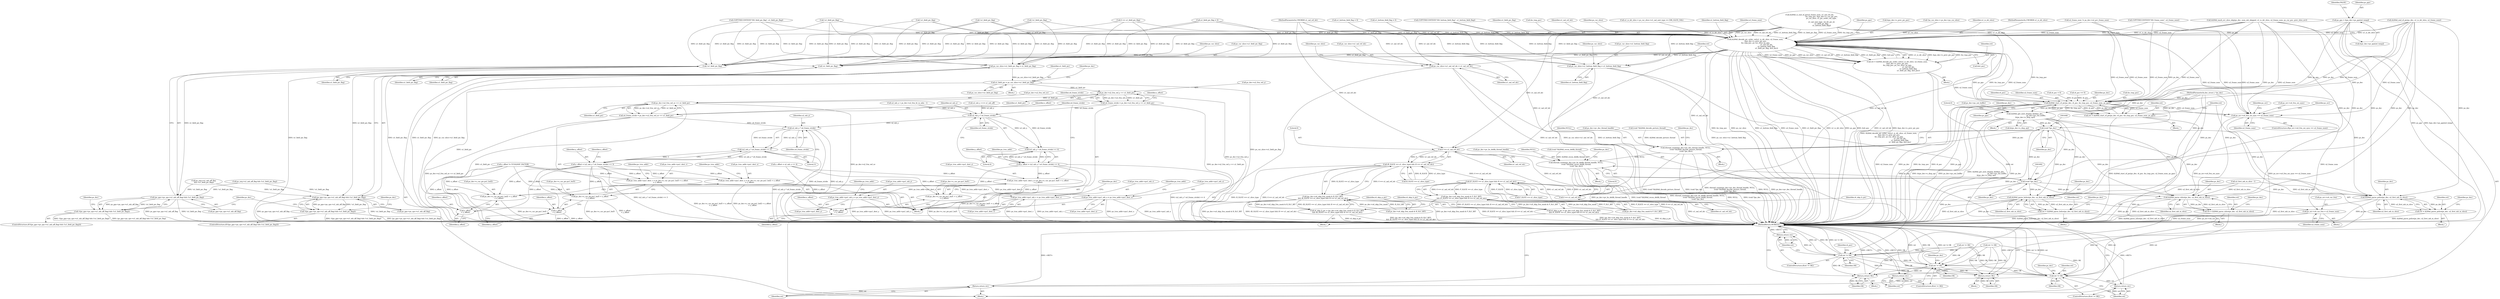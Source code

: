 digraph "0_Android_8b5fd8f24eba5dd19ab2f80ea11a9125aa882ae2@array" {
"1000428" [label="(Call,ps_pps = &ps_dec->ps_pps[u4_temp])"];
"1001349" [label="(Call,ih264d_decode_pic_order_cnt(u1_is_idr_slice, u2_frame_num,\n &ps_dec->s_prev_pic_poc,\n &s_tmp_poc, ps_cur_slice, ps_pps,\n                                          u1_nal_ref_idc,\n                                          u1_bottom_field_flag,\n                                          u1_field_pic_flag, &i4_poc))"];
"1001347" [label="(Call,ret = ih264d_decode_pic_order_cnt(u1_is_idr_slice, u2_frame_num,\n &ps_dec->s_prev_pic_poc,\n &s_tmp_poc, ps_cur_slice, ps_pps,\n                                          u1_nal_ref_idc,\n                                          u1_bottom_field_flag,\n                                          u1_field_pic_flag, &i4_poc))"];
"1001366" [label="(Call,ret != OK)"];
"1001369" [label="(Return,return ret;)"];
"1001581" [label="(Call,ret != OK)"];
"1001584" [label="(Return,return ret;)"];
"1001832" [label="(Return,return OK;)"];
"1001849" [label="(Return,return OK;)"];
"1002482" [label="(Call,ret != OK)"];
"1002485" [label="(Return,return ret;)"];
"1002542" [label="(Return,return ret;)"];
"1001437" [label="(Call,ps_cur_slice->u1_field_pic_flag = u1_field_pic_flag)"];
"1001883" [label="(Call,u1_field_pic = ps_cur_slice->u1_field_pic_flag)"];
"1001944" [label="(Call,ps_dec->u2_frm_wd_y << u1_field_pic)"];
"1001942" [label="(Call,u4_frame_stride = ps_dec->u2_frm_wd_y << u1_field_pic)"];
"1001957" [label="(Call,u2_mb_y * u4_frame_stride)"];
"1001956" [label="(Call,(u2_mb_y * u4_frame_stride) << 4)"];
"1001954" [label="(Call,y_offset = (u2_mb_y * u4_frame_stride) << 4)"];
"1001961" [label="(Call,ps_trns_addr->pu1_dest_y = ps_dec->s_cur_pic.pu1_buf1 + x_offset\n + y_offset)"];
"1002020" [label="(Call,ps_trns_addr->pu1_mb_y = ps_trns_addr->pu1_dest_y)"];
"1001965" [label="(Call,ps_dec->s_cur_pic.pu1_buf1 + x_offset\n + y_offset)"];
"1001971" [label="(Call,x_offset\n + y_offset)"];
"1001987" [label="(Call,u2_mb_y * u4_frame_stride)"];
"1001986" [label="(Call,(u2_mb_y * u4_frame_stride) << 3)"];
"1001984" [label="(Call,y_offset = (u2_mb_y * u4_frame_stride) << 3)"];
"1001994" [label="(Call,ps_trns_addr->pu1_dest_u = ps_dec->s_cur_pic.pu1_buf2 + x_offset\n + y_offset)"];
"1002027" [label="(Call,ps_trns_addr->pu1_mb_u = ps_trns_addr->pu1_dest_u)"];
"1001998" [label="(Call,ps_dec->s_cur_pic.pu1_buf2 + x_offset\n + y_offset)"];
"1002004" [label="(Call,x_offset\n + y_offset)"];
"1002007" [label="(Call,ps_trns_addr->pu1_dest_v = ps_dec->s_cur_pic.pu1_buf3 + x_offset\n + y_offset)"];
"1002034" [label="(Call,ps_trns_addr->pu1_mb_v = ps_trns_addr->pu1_dest_v)"];
"1002011" [label="(Call,ps_dec->s_cur_pic.pu1_buf3 + x_offset\n + y_offset)"];
"1002017" [label="(Call,x_offset\n + y_offset)"];
"1001976" [label="(Call,ps_dec->u2_frm_wd_uv << u1_field_pic)"];
"1001974" [label="(Call,u4_frame_stride = ps_dec->u2_frm_wd_uv << u1_field_pic)"];
"1001442" [label="(Call,ps_cur_slice->u1_bottom_field_flag = u1_bottom_field_flag)"];
"1001469" [label="(Call,ps_cur_slice->u1_nal_ref_idc = u1_nal_ref_idc)"];
"1001535" [label="(Call,!u1_field_pic_flag)"];
"1001529" [label="(Call,(ps_pps->ps_sps->u1_mb_aff_flag) && (!u1_field_pic_flag))"];
"1001528" [label="(Call,!((ps_pps->ps_sps->u1_mb_aff_flag) && (!u1_field_pic_flag)))"];
"1001552" [label="(Call,!u1_field_pic_flag)"];
"1001546" [label="(Call,(ps_pps->ps_sps->u1_mb_aff_flag) && (!u1_field_pic_flag))"];
"1001545" [label="(Call,!((ps_pps->ps_sps->u1_mb_aff_flag) && (!u1_field_pic_flag)))"];
"1001573" [label="(Call,ih264d_start_of_pic(ps_dec, i4_poc, &s_tmp_poc, u2_frame_num, ps_pps))"];
"1001571" [label="(Call,ret = ih264d_start_of_pic(ps_dec, i4_poc, &s_tmp_poc, u2_frame_num, ps_pps))"];
"1001592" [label="(Call,ih264d_get_next_display_field(ps_dec,\n                                          ps_dec->ps_out_buffer,\n &(ps_dec->s_disp_op)))"];
"1001647" [label="(Call,(void *)ps_dec)"];
"1001639" [label="(Call,ithread_create(ps_dec->pv_dec_thread_handle, NULL,\n (void *)ih264d_decode_picture_thread,\n (void *)ps_dec))"];
"1001683" [label="(Call,ithread_create(ps_dec->pv_bs_deblk_thread_handle, NULL,\n (void *)ih264d_recon_deblk_thread,\n (void *)ps_dec))"];
"1001691" [label="(Call,(void *)ps_dec)"];
"1002381" [label="(Call,ih264d_parse_islice(ps_dec, u2_first_mb_in_slice))"];
"1002379" [label="(Call,ret = ih264d_parse_islice(ps_dec, u2_first_mb_in_slice))"];
"1002416" [label="(Call,ih264d_parse_pslice(ps_dec, u2_first_mb_in_slice))"];
"1002414" [label="(Call,ret = ih264d_parse_pslice(ps_dec, u2_first_mb_in_slice))"];
"1002450" [label="(Call,ih264d_parse_bslice(ps_dec, u2_first_mb_in_slice))"];
"1002448" [label="(Call,ret = ih264d_parse_bslice(ps_dec, u2_first_mb_in_slice))"];
"1001763" [label="(Call,ps_err->u4_frm_sei_sync == u2_frame_num)"];
"1001779" [label="(Call,ps_err->u4_cur_frm = u2_frame_num)"];
"1001799" [label="(Call,0 == u1_nal_ref_idc)"];
"1001795" [label="(Call,(B_SLICE == u1_slice_type) && (0 == u1_nal_ref_idc))"];
"1001789" [label="(Call,(ps_dec->u4_skip_frm_mask & B_SLC_BIT)\n && (B_SLICE == u1_slice_type) && (0 == u1_nal_ref_idc))"];
"1001787" [label="(Call,i4_skip_b_pic = (ps_dec->u4_skip_frm_mask & B_SLC_BIT)\n && (B_SLICE == u1_slice_type) && (0 == u1_nal_ref_idc))"];
"1001810" [label="(Call,(P_SLICE == u1_slice_type) && (0 == u1_nal_ref_idc))"];
"1001804" [label="(Call,(ps_dec->u4_skip_frm_mask & P_SLC_BIT)\n && (P_SLICE == u1_slice_type) && (0 == u1_nal_ref_idc))"];
"1001802" [label="(Call,i4_skip_p_pic = (ps_dec->u4_skip_frm_mask & P_SLC_BIT)\n && (P_SLICE == u1_slice_type) && (0 == u1_nal_ref_idc))"];
"1001814" [label="(Call,0 == u1_nal_ref_idc)"];
"1002018" [label="(Identifier,x_offset)"];
"1002038" [label="(Call,ps_trns_addr->pu1_dest_v)"];
"1002482" [label="(Call,ret != OK)"];
"1001944" [label="(Call,ps_dec->u2_frm_wd_y << u1_field_pic)"];
"1001885" [label="(Call,ps_cur_slice->u1_field_pic_flag)"];
"1001959" [label="(Identifier,u4_frame_stride)"];
"1000162" [label="(MethodParameterIn,UWORD8 u1_nal_ref_idc)"];
"1001347" [label="(Call,ret = ih264d_decode_pic_order_cnt(u1_is_idr_slice, u2_frame_num,\n &ps_dec->s_prev_pic_poc,\n &s_tmp_poc, ps_cur_slice, ps_pps,\n                                          u1_nal_ref_idc,\n                                          u1_bottom_field_flag,\n                                          u1_field_pic_flag, &i4_poc))"];
"1001348" [label="(Identifier,ret)"];
"1001958" [label="(Identifier,u2_mb_y)"];
"1002036" [label="(Identifier,ps_trns_addr)"];
"1001999" [label="(Call,ps_dec->s_cur_pic.pu1_buf2)"];
"1001975" [label="(Identifier,u4_frame_stride)"];
"1002380" [label="(Identifier,ret)"];
"1001580" [label="(ControlStructure,if(ret != OK))"];
"1001998" [label="(Call,ps_dec->s_cur_pic.pu1_buf2 + x_offset\n + y_offset)"];
"1002451" [label="(Identifier,ps_dec)"];
"1001814" [label="(Call,0 == u1_nal_ref_idc)"];
"1002388" [label="(Identifier,ps_dec)"];
"1001683" [label="(Call,ithread_create(ps_dec->pv_bs_deblk_thread_handle, NULL,\n (void *)ih264d_recon_deblk_thread,\n (void *)ps_dec))"];
"1002543" [label="(Identifier,ret)"];
"1000537" [label="(Call,0 == u1_field_pic_flag)"];
"1001960" [label="(Literal,4)"];
"1001591" [label="(Block,)"];
"1001677" [label="(Block,)"];
"1001581" [label="(Call,ret != OK)"];
"1001950" [label="(Identifier,x_offset)"];
"1001815" [label="(Literal,0)"];
"1001994" [label="(Call,ps_trns_addr->pu1_dest_u = ps_dec->s_cur_pic.pu1_buf2 + x_offset\n + y_offset)"];
"1000785" [label="(Call,u2_frame_num != ps_dec->u2_prv_frame_num)"];
"1001570" [label="(Block,)"];
"1001780" [label="(Call,ps_err->u4_cur_frm)"];
"1001582" [label="(Identifier,ret)"];
"1002489" [label="(Identifier,ps_dec)"];
"1001346" [label="(Block,)"];
"1001987" [label="(Call,u2_mb_y * u4_frame_stride)"];
"1002382" [label="(Identifier,ps_dec)"];
"1001696" [label="(Identifier,ps_dec)"];
"1000486" [label="(Call,u1_bottom_field_flag = 0)"];
"1001957" [label="(Call,u2_mb_y * u4_frame_stride)"];
"1000517" [label="(Call,u1_field_pic_flag = 0)"];
"1001965" [label="(Call,ps_dec->s_cur_pic.pu1_buf1 + x_offset\n + y_offset)"];
"1001962" [label="(Call,ps_trns_addr->pu1_dest_y)"];
"1001984" [label="(Call,y_offset = (u2_mb_y * u4_frame_stride) << 3)"];
"1001811" [label="(Call,P_SLICE == u1_slice_type)"];
"1001552" [label="(Call,!u1_field_pic_flag)"];
"1001583" [label="(Identifier,OK)"];
"1001647" [label="(Call,(void *)ps_dec)"];
"1002371" [label="(Block,)"];
"1001819" [label="(Block,)"];
"1001359" [label="(Identifier,ps_pps)"];
"1001023" [label="(Call,ih264d_mark_err_slice_skip(ps_dec, num_mb_skipped, u1_is_idr_slice, u2_frame_num, ps_cur_poc, prev_slice_err))"];
"1001109" [label="(Call,ret != OK)"];
"1002017" [label="(Call,x_offset\n + y_offset)"];
"1002418" [label="(Identifier,u2_first_mb_in_slice)"];
"1002448" [label="(Call,ret = ih264d_parse_bslice(ps_dec, u2_first_mb_in_slice))"];
"1001584" [label="(Return,return ret;)"];
"1001352" [label="(Call,&ps_dec->s_prev_pic_poc)"];
"1000174" [label="(Call,*ps_cur_slice = ps_dec->ps_cur_slice)"];
"1001985" [label="(Identifier,y_offset)"];
"1001895" [label="(Identifier,ps_dec)"];
"1001578" [label="(Identifier,u2_frame_num)"];
"1002214" [label="(Call,u2_first_mb_in_slice - 1)"];
"1001529" [label="(Call,(ps_pps->ps_sps->u1_mb_aff_flag) && (!u1_field_pic_flag))"];
"1001955" [label="(Identifier,y_offset)"];
"1002007" [label="(Call,ps_trns_addr->pu1_dest_v = ps_dec->s_cur_pic.pu1_buf3 + x_offset\n + y_offset)"];
"1001849" [label="(Return,return OK;)"];
"1001976" [label="(Call,ps_dec->u2_frm_wd_uv << u1_field_pic)"];
"1001986" [label="(Call,(u2_mb_y * u4_frame_stride) << 3)"];
"1001446" [label="(Identifier,u1_bottom_field_flag)"];
"1001644" [label="(Call,(void *)ih264d_decode_picture_thread)"];
"1001363" [label="(Call,&i4_poc)"];
"1001956" [label="(Call,(u2_mb_y * u4_frame_stride) << 4)"];
"1001961" [label="(Call,ps_trns_addr->pu1_dest_y = ps_dec->s_cur_pic.pu1_buf1 + x_offset\n + y_offset)"];
"1001571" [label="(Call,ret = ih264d_start_of_pic(ps_dec, i4_poc, &s_tmp_poc, u2_frame_num, ps_pps))"];
"1001553" [label="(Identifier,u1_field_pic_flag)"];
"1001369" [label="(Return,return ret;)"];
"1001530" [label="(Call,ps_pps->ps_sps->u1_mb_aff_flag)"];
"1001350" [label="(Identifier,u1_is_idr_slice)"];
"1001973" [label="(Identifier,y_offset)"];
"1001573" [label="(Call,ih264d_start_of_pic(ps_dec, i4_poc, &s_tmp_poc, u2_frame_num, ps_pps))"];
"1001783" [label="(Identifier,u2_frame_num)"];
"1002381" [label="(Call,ih264d_parse_islice(ps_dec, u2_first_mb_in_slice))"];
"1002021" [label="(Call,ps_trns_addr->pu1_mb_y)"];
"1000161" [label="(MethodParameterIn,UWORD8 u1_is_idr_slice)"];
"1001473" [label="(Identifier,u1_nal_ref_idc)"];
"1001362" [label="(Identifier,u1_field_pic_flag)"];
"1001833" [label="(Identifier,OK)"];
"1001884" [label="(Identifier,u1_field_pic)"];
"1001972" [label="(Identifier,x_offset)"];
"1002383" [label="(Identifier,u2_first_mb_in_slice)"];
"1001562" [label="(Identifier,ps_dec)"];
"1002006" [label="(Identifier,y_offset)"];
"1001442" [label="(Call,ps_cur_slice->u1_bottom_field_flag = u1_bottom_field_flag)"];
"1000520" [label="(Call,u1_bottom_field_flag = 0)"];
"1001945" [label="(Call,ps_dec->u2_frm_wd_y)"];
"1001966" [label="(Call,ps_dec->s_cur_pic.pu1_buf1)"];
"1002027" [label="(Call,ps_trns_addr->pu1_mb_u = ps_trns_addr->pu1_dest_u)"];
"1001971" [label="(Call,x_offset\n + y_offset)"];
"1001469" [label="(Call,ps_cur_slice->u1_nal_ref_idc = u1_nal_ref_idc)"];
"1001992" [label="(Identifier,x_offset)"];
"1001593" [label="(Identifier,ps_dec)"];
"1001767" [label="(Identifier,u2_frame_num)"];
"1001963" [label="(Identifier,ps_trns_addr)"];
"1001781" [label="(Identifier,ps_err)"];
"1001832" [label="(Return,return OK;)"];
"1000470" [label="(Call,COPYTHECONTEXT(\"SH: frame_num\", u2_frame_num))"];
"1001536" [label="(Identifier,u1_field_pic_flag)"];
"1000428" [label="(Call,ps_pps = &ps_dec->ps_pps[u4_temp])"];
"1001922" [label="(Call,u2_mb_y <<= u1_mb_aff)"];
"1001980" [label="(Identifier,u1_field_pic)"];
"1001588" [label="(Identifier,ps_dec)"];
"1001539" [label="(Identifier,ps_dec)"];
"1001949" [label="(Call,x_offset = u2_mb_x << 4)"];
"1002044" [label="(Identifier,ps_dec)"];
"1001643" [label="(Identifier,NULL)"];
"1001784" [label="(Block,)"];
"1001932" [label="(Call,u2_mb_y > ps_dec->u2_frm_ht_in_mbs - 1)"];
"1002020" [label="(Call,ps_trns_addr->pu1_mb_y = ps_trns_addr->pu1_dest_y)"];
"1001603" [label="(Literal,0)"];
"1001788" [label="(Identifier,i4_skip_b_pic)"];
"1002485" [label="(Return,return ret;)"];
"1001373" [label="(Identifier,i4_poc)"];
"1001368" [label="(Identifier,OK)"];
"1001640" [label="(Call,ps_dec->pv_dec_thread_handle)"];
"1000940" [label="(Call,!u1_field_pic_flag)"];
"1001356" [label="(Call,&s_tmp_poc)"];
"1002011" [label="(Call,ps_dec->s_cur_pic.pu1_buf3 + x_offset\n + y_offset)"];
"1002035" [label="(Call,ps_trns_addr->pu1_mb_v)"];
"1001764" [label="(Call,ps_err->u4_frm_sei_sync)"];
"1001476" [label="(Identifier,ps_cur_slice)"];
"1000430" [label="(Call,&ps_dec->ps_pps[u4_temp])"];
"1000690" [label="(Call,!u1_field_pic_flag)"];
"1001366" [label="(Call,ret != OK)"];
"1001802" [label="(Call,i4_skip_p_pic = (ps_dec->u4_skip_frm_mask & P_SLC_BIT)\n && (P_SLICE == u1_slice_type) && (0 == u1_nal_ref_idc))"];
"1002022" [label="(Identifier,ps_trns_addr)"];
"1000164" [label="(Block,)"];
"1000750" [label="(Call,ih264d_is_end_of_pic(u2_frame_num, u1_nal_ref_idc,\n                                             &s_tmp_poc, &ps_dec->s_cur_pic_poc,\n                                            ps_cur_slice, u1_pic_order_cnt_type,\n\n                                             u1_nal_unit_type, u4_idr_pic_id,\n                                             u1_field_pic_flag,\n                                             u1_bottom_field_flag))"];
"1001444" [label="(Identifier,ps_cur_slice)"];
"1001755" [label="(Block,)"];
"1002455" [label="(Identifier,ps_dec)"];
"1002406" [label="(Block,)"];
"1000438" [label="(Identifier,FALSE)"];
"1002484" [label="(Identifier,OK)"];
"1001360" [label="(Identifier,u1_nal_ref_idc)"];
"1002009" [label="(Identifier,ps_trns_addr)"];
"1001850" [label="(Identifier,OK)"];
"1000182" [label="(Call,i4_poc = 0)"];
"1001803" [label="(Identifier,i4_skip_p_pic)"];
"1001888" [label="(Block,)"];
"1002452" [label="(Identifier,u2_first_mb_in_slice)"];
"1002024" [label="(Call,ps_trns_addr->pu1_dest_y)"];
"1001370" [label="(Identifier,ret)"];
"1001544" [label="(ControlStructure,if(!((ps_pps->ps_sps->u1_mb_aff_flag) && (!u1_field_pic_flag))))"];
"1001816" [label="(Identifier,u1_nal_ref_idc)"];
"1001358" [label="(Identifier,ps_cur_slice)"];
"1001974" [label="(Call,u4_frame_stride = ps_dec->u2_frm_wd_uv << u1_field_pic)"];
"1002031" [label="(Call,ps_trns_addr->pu1_dest_u)"];
"1002542" [label="(Return,return ret;)"];
"1002004" [label="(Call,x_offset\n + y_offset)"];
"1001779" [label="(Call,ps_err->u4_cur_frm = u2_frame_num)"];
"1001805" [label="(Call,ps_dec->u4_skip_frm_mask & P_SLC_BIT)"];
"1000429" [label="(Identifier,ps_pps)"];
"1002481" [label="(ControlStructure,if(ret != OK))"];
"1001990" [label="(Literal,3)"];
"1001449" [label="(Identifier,ps_cur_slice)"];
"1002005" [label="(Identifier,x_offset)"];
"1001995" [label="(Call,ps_trns_addr->pu1_dest_u)"];
"1001795" [label="(Call,(B_SLICE == u1_slice_type) && (0 == u1_nal_ref_idc))"];
"1002028" [label="(Call,ps_trns_addr->pu1_mb_u)"];
"1001799" [label="(Call,0 == u1_nal_ref_idc)"];
"1001943" [label="(Identifier,u4_frame_stride)"];
"1002008" [label="(Call,ps_trns_addr->pu1_dest_v)"];
"1001535" [label="(Call,!u1_field_pic_flag)"];
"1001771" [label="(Identifier,ps_err)"];
"1001954" [label="(Call,y_offset = (u2_mb_y * u4_frame_stride) << 4)"];
"1001948" [label="(Identifier,u1_field_pic)"];
"1001883" [label="(Call,u1_field_pic = ps_cur_slice->u1_field_pic_flag)"];
"1001800" [label="(Literal,0)"];
"1001836" [label="(Block,)"];
"1001383" [label="(Call,i4_poc == 0)"];
"1001441" [label="(Identifier,u1_field_pic_flag)"];
"1001365" [label="(ControlStructure,if(ret != OK))"];
"1002417" [label="(Identifier,ps_dec)"];
"1000858" [label="(Call,u1_is_idr_slice = ps_cur_slice->u1_nal_unit_type == IDR_SLICE_NAL)"];
"1001991" [label="(Call,x_offset *= YUV420SP_FACTOR)"];
"1001574" [label="(Identifier,ps_dec)"];
"1001576" [label="(Call,&s_tmp_poc)"];
"1001652" [label="(Identifier,ps_dec)"];
"1001790" [label="(Call,ps_dec->u4_skip_frm_mask & B_SLC_BIT)"];
"1001470" [label="(Call,ps_cur_slice->u1_nal_ref_idc)"];
"1001594" [label="(Call,ps_dec->ps_out_buffer)"];
"1001684" [label="(Call,ps_dec->pv_bs_deblk_thread_handle)"];
"1001585" [label="(Identifier,ret)"];
"1001762" [label="(ControlStructure,if(ps_err->u4_frm_sei_sync == u2_frame_num))"];
"1002449" [label="(Identifier,ret)"];
"1000483" [label="(Call,COPYTHECONTEXT(\"SH: field_pic_flag\", u1_field_pic_flag))"];
"1001528" [label="(Call,!((ps_pps->ps_sps->u1_mb_aff_flag) && (!u1_field_pic_flag)))"];
"1001437" [label="(Call,ps_cur_slice->u1_field_pic_flag = u1_field_pic_flag)"];
"1002486" [label="(Identifier,ret)"];
"1001942" [label="(Call,u4_frame_stride = ps_dec->u2_frm_wd_y << u1_field_pic)"];
"1001988" [label="(Identifier,u2_mb_y)"];
"1001818" [label="(Identifier,i4_skip_b_pic)"];
"1001810" [label="(Call,(P_SLICE == u1_slice_type) && (0 == u1_nal_ref_idc))"];
"1001639" [label="(Call,ithread_create(ps_dec->pv_dec_thread_handle, NULL,\n (void *)ih264d_decode_picture_thread,\n (void *)ps_dec))"];
"1002416" [label="(Call,ih264d_parse_pslice(ps_dec, u2_first_mb_in_slice))"];
"1001687" [label="(Identifier,NULL)"];
"1002483" [label="(Identifier,ret)"];
"1001796" [label="(Call,B_SLICE == u1_slice_type)"];
"1001763" [label="(Call,ps_err->u4_frm_sei_sync == u2_frame_num)"];
"1002421" [label="(Identifier,ps_dec)"];
"1002034" [label="(Call,ps_trns_addr->pu1_mb_v = ps_trns_addr->pu1_dest_v)"];
"1002012" [label="(Call,ps_dec->s_cur_pic.pu1_buf3)"];
"1001977" [label="(Call,ps_dec->u2_frm_wd_uv)"];
"1000936" [label="(Call,ps_seq->u1_mb_aff_flag\n && (!u1_field_pic_flag))"];
"1001361" [label="(Identifier,u1_bottom_field_flag)"];
"1002440" [label="(Block,)"];
"1001233" [label="(Call,ret != OK)"];
"1001546" [label="(Call,(ps_pps->ps_sps->u1_mb_aff_flag) && (!u1_field_pic_flag))"];
"1001438" [label="(Call,ps_cur_slice->u1_field_pic_flag)"];
"1002544" [label="(MethodReturn,WORD32)"];
"1001575" [label="(Identifier,i4_poc)"];
"1001349" [label="(Call,ih264d_decode_pic_order_cnt(u1_is_idr_slice, u2_frame_num,\n &ps_dec->s_prev_pic_poc,\n &s_tmp_poc, ps_cur_slice, ps_pps,\n                                          u1_nal_ref_idc,\n                                          u1_bottom_field_flag,\n                                          u1_field_pic_flag, &i4_poc))"];
"1000163" [label="(MethodParameterIn,dec_struct_t *ps_dec)"];
"1000767" [label="(Call,ps_seq->u1_mb_aff_flag && (!u1_field_pic_flag))"];
"1001545" [label="(Call,!((ps_pps->ps_sps->u1_mb_aff_flag) && (!u1_field_pic_flag)))"];
"1001572" [label="(Identifier,ret)"];
"1002029" [label="(Identifier,ps_trns_addr)"];
"1001638" [label="(Block,)"];
"1000771" [label="(Call,!u1_field_pic_flag)"];
"1000503" [label="(Call,COPYTHECONTEXT(\"SH: bottom_field_flag\", u1_bottom_field_flag))"];
"1002019" [label="(Identifier,y_offset)"];
"1001228" [label="(Call,ih264d_end_of_pic(ps_dec, u1_is_idr_slice, u2_frame_num))"];
"1001527" [label="(ControlStructure,if(!((ps_pps->ps_sps->u1_mb_aff_flag) && (!u1_field_pic_flag))))"];
"1001592" [label="(Call,ih264d_get_next_display_field(ps_dec,\n                                          ps_dec->ps_out_buffer,\n &(ps_dec->s_disp_op)))"];
"1001579" [label="(Identifier,ps_pps)"];
"1001801" [label="(Identifier,u1_nal_ref_idc)"];
"1001649" [label="(Identifier,ps_dec)"];
"1001789" [label="(Call,(ps_dec->u4_skip_frm_mask & B_SLC_BIT)\n && (B_SLICE == u1_slice_type) && (0 == u1_nal_ref_idc))"];
"1000630" [label="(Call,!u1_field_pic_flag)"];
"1002450" [label="(Call,ih264d_parse_bslice(ps_dec, u2_first_mb_in_slice))"];
"1001688" [label="(Call,(void *)ih264d_recon_deblk_thread)"];
"1001597" [label="(Call,&(ps_dec->s_disp_op))"];
"1002379" [label="(Call,ret = ih264d_parse_islice(ps_dec, u2_first_mb_in_slice))"];
"1001989" [label="(Identifier,u4_frame_stride)"];
"1001556" [label="(Identifier,ps_dec)"];
"1001691" [label="(Call,(void *)ps_dec)"];
"1001787" [label="(Call,i4_skip_b_pic = (ps_dec->u4_skip_frm_mask & B_SLC_BIT)\n && (B_SLICE == u1_slice_type) && (0 == u1_nal_ref_idc))"];
"1001351" [label="(Identifier,u2_frame_num)"];
"1001443" [label="(Call,ps_cur_slice->u1_bottom_field_flag)"];
"1001804" [label="(Call,(ps_dec->u4_skip_frm_mask & P_SLC_BIT)\n && (P_SLICE == u1_slice_type) && (0 == u1_nal_ref_idc))"];
"1001367" [label="(Identifier,ret)"];
"1002414" [label="(Call,ret = ih264d_parse_pslice(ps_dec, u2_first_mb_in_slice))"];
"1001869" [label="(Block,)"];
"1001547" [label="(Call,ps_pps->ps_sps->u1_mb_aff_flag)"];
"1001693" [label="(Identifier,ps_dec)"];
"1002415" [label="(Identifier,ret)"];
"1001982" [label="(Identifier,x_offset)"];
"1000428" -> "1000164"  [label="AST: "];
"1000428" -> "1000430"  [label="CFG: "];
"1000429" -> "1000428"  [label="AST: "];
"1000430" -> "1000428"  [label="AST: "];
"1000438" -> "1000428"  [label="CFG: "];
"1000428" -> "1002544"  [label="DDG: &ps_dec->ps_pps[u4_temp]"];
"1000428" -> "1002544"  [label="DDG: ps_pps"];
"1000428" -> "1001349"  [label="DDG: ps_pps"];
"1000428" -> "1001573"  [label="DDG: ps_pps"];
"1001349" -> "1001347"  [label="AST: "];
"1001349" -> "1001363"  [label="CFG: "];
"1001350" -> "1001349"  [label="AST: "];
"1001351" -> "1001349"  [label="AST: "];
"1001352" -> "1001349"  [label="AST: "];
"1001356" -> "1001349"  [label="AST: "];
"1001358" -> "1001349"  [label="AST: "];
"1001359" -> "1001349"  [label="AST: "];
"1001360" -> "1001349"  [label="AST: "];
"1001361" -> "1001349"  [label="AST: "];
"1001362" -> "1001349"  [label="AST: "];
"1001363" -> "1001349"  [label="AST: "];
"1001347" -> "1001349"  [label="CFG: "];
"1001349" -> "1002544"  [label="DDG: u1_is_idr_slice"];
"1001349" -> "1002544"  [label="DDG: ps_pps"];
"1001349" -> "1002544"  [label="DDG: &i4_poc"];
"1001349" -> "1002544"  [label="DDG: u1_nal_ref_idc"];
"1001349" -> "1002544"  [label="DDG: &ps_dec->s_prev_pic_poc"];
"1001349" -> "1002544"  [label="DDG: &s_tmp_poc"];
"1001349" -> "1002544"  [label="DDG: ps_cur_slice"];
"1001349" -> "1002544"  [label="DDG: u1_bottom_field_flag"];
"1001349" -> "1002544"  [label="DDG: u2_frame_num"];
"1001349" -> "1002544"  [label="DDG: u1_field_pic_flag"];
"1001349" -> "1001347"  [label="DDG: u1_is_idr_slice"];
"1001349" -> "1001347"  [label="DDG: &ps_dec->s_prev_pic_poc"];
"1001349" -> "1001347"  [label="DDG: &s_tmp_poc"];
"1001349" -> "1001347"  [label="DDG: u2_frame_num"];
"1001349" -> "1001347"  [label="DDG: ps_pps"];
"1001349" -> "1001347"  [label="DDG: ps_cur_slice"];
"1001349" -> "1001347"  [label="DDG: u1_nal_ref_idc"];
"1001349" -> "1001347"  [label="DDG: u1_bottom_field_flag"];
"1001349" -> "1001347"  [label="DDG: u1_field_pic_flag"];
"1001349" -> "1001347"  [label="DDG: &i4_poc"];
"1001023" -> "1001349"  [label="DDG: u1_is_idr_slice"];
"1001023" -> "1001349"  [label="DDG: u2_frame_num"];
"1001228" -> "1001349"  [label="DDG: u1_is_idr_slice"];
"1001228" -> "1001349"  [label="DDG: u2_frame_num"];
"1000858" -> "1001349"  [label="DDG: u1_is_idr_slice"];
"1000161" -> "1001349"  [label="DDG: u1_is_idr_slice"];
"1000750" -> "1001349"  [label="DDG: u2_frame_num"];
"1000750" -> "1001349"  [label="DDG: &s_tmp_poc"];
"1000750" -> "1001349"  [label="DDG: ps_cur_slice"];
"1000750" -> "1001349"  [label="DDG: u1_nal_ref_idc"];
"1000750" -> "1001349"  [label="DDG: u1_bottom_field_flag"];
"1000750" -> "1001349"  [label="DDG: u1_field_pic_flag"];
"1000470" -> "1001349"  [label="DDG: u2_frame_num"];
"1000785" -> "1001349"  [label="DDG: u2_frame_num"];
"1000174" -> "1001349"  [label="DDG: ps_cur_slice"];
"1000162" -> "1001349"  [label="DDG: u1_nal_ref_idc"];
"1000520" -> "1001349"  [label="DDG: u1_bottom_field_flag"];
"1000503" -> "1001349"  [label="DDG: u1_bottom_field_flag"];
"1000486" -> "1001349"  [label="DDG: u1_bottom_field_flag"];
"1000630" -> "1001349"  [label="DDG: u1_field_pic_flag"];
"1000940" -> "1001349"  [label="DDG: u1_field_pic_flag"];
"1000517" -> "1001349"  [label="DDG: u1_field_pic_flag"];
"1000537" -> "1001349"  [label="DDG: u1_field_pic_flag"];
"1000771" -> "1001349"  [label="DDG: u1_field_pic_flag"];
"1000483" -> "1001349"  [label="DDG: u1_field_pic_flag"];
"1000690" -> "1001349"  [label="DDG: u1_field_pic_flag"];
"1001349" -> "1001437"  [label="DDG: u1_field_pic_flag"];
"1001349" -> "1001442"  [label="DDG: u1_bottom_field_flag"];
"1001349" -> "1001469"  [label="DDG: u1_nal_ref_idc"];
"1001349" -> "1001535"  [label="DDG: u1_field_pic_flag"];
"1001349" -> "1001552"  [label="DDG: u1_field_pic_flag"];
"1001349" -> "1001573"  [label="DDG: &s_tmp_poc"];
"1001349" -> "1001573"  [label="DDG: u2_frame_num"];
"1001349" -> "1001573"  [label="DDG: ps_pps"];
"1001349" -> "1001763"  [label="DDG: u2_frame_num"];
"1001349" -> "1001799"  [label="DDG: u1_nal_ref_idc"];
"1001349" -> "1001814"  [label="DDG: u1_nal_ref_idc"];
"1001347" -> "1001346"  [label="AST: "];
"1001348" -> "1001347"  [label="AST: "];
"1001367" -> "1001347"  [label="CFG: "];
"1001347" -> "1002544"  [label="DDG: ih264d_decode_pic_order_cnt(u1_is_idr_slice, u2_frame_num,\n &ps_dec->s_prev_pic_poc,\n &s_tmp_poc, ps_cur_slice, ps_pps,\n                                          u1_nal_ref_idc,\n                                          u1_bottom_field_flag,\n                                          u1_field_pic_flag, &i4_poc)"];
"1001347" -> "1001366"  [label="DDG: ret"];
"1001366" -> "1001365"  [label="AST: "];
"1001366" -> "1001368"  [label="CFG: "];
"1001367" -> "1001366"  [label="AST: "];
"1001368" -> "1001366"  [label="AST: "];
"1001370" -> "1001366"  [label="CFG: "];
"1001373" -> "1001366"  [label="CFG: "];
"1001366" -> "1002544"  [label="DDG: ret != OK"];
"1001366" -> "1002544"  [label="DDG: ret"];
"1001366" -> "1002544"  [label="DDG: OK"];
"1001109" -> "1001366"  [label="DDG: OK"];
"1001233" -> "1001366"  [label="DDG: OK"];
"1001366" -> "1001369"  [label="DDG: ret"];
"1001366" -> "1001581"  [label="DDG: OK"];
"1001366" -> "1001832"  [label="DDG: OK"];
"1001366" -> "1001849"  [label="DDG: OK"];
"1001366" -> "1002482"  [label="DDG: OK"];
"1001369" -> "1001365"  [label="AST: "];
"1001369" -> "1001370"  [label="CFG: "];
"1001370" -> "1001369"  [label="AST: "];
"1002544" -> "1001369"  [label="CFG: "];
"1001369" -> "1002544"  [label="DDG: <RET>"];
"1001370" -> "1001369"  [label="DDG: ret"];
"1001581" -> "1001580"  [label="AST: "];
"1001581" -> "1001583"  [label="CFG: "];
"1001582" -> "1001581"  [label="AST: "];
"1001583" -> "1001581"  [label="AST: "];
"1001585" -> "1001581"  [label="CFG: "];
"1001588" -> "1001581"  [label="CFG: "];
"1001581" -> "1002544"  [label="DDG: ret"];
"1001581" -> "1002544"  [label="DDG: OK"];
"1001581" -> "1002544"  [label="DDG: ret != OK"];
"1001571" -> "1001581"  [label="DDG: ret"];
"1001109" -> "1001581"  [label="DDG: OK"];
"1001233" -> "1001581"  [label="DDG: OK"];
"1001581" -> "1001584"  [label="DDG: ret"];
"1001581" -> "1001832"  [label="DDG: OK"];
"1001581" -> "1001849"  [label="DDG: OK"];
"1001581" -> "1002482"  [label="DDG: OK"];
"1001584" -> "1001580"  [label="AST: "];
"1001584" -> "1001585"  [label="CFG: "];
"1001585" -> "1001584"  [label="AST: "];
"1002544" -> "1001584"  [label="CFG: "];
"1001584" -> "1002544"  [label="DDG: <RET>"];
"1001585" -> "1001584"  [label="DDG: ret"];
"1001832" -> "1001819"  [label="AST: "];
"1001832" -> "1001833"  [label="CFG: "];
"1001833" -> "1001832"  [label="AST: "];
"1002544" -> "1001832"  [label="CFG: "];
"1001832" -> "1002544"  [label="DDG: <RET>"];
"1001833" -> "1001832"  [label="DDG: OK"];
"1001109" -> "1001832"  [label="DDG: OK"];
"1001233" -> "1001832"  [label="DDG: OK"];
"1001849" -> "1001836"  [label="AST: "];
"1001849" -> "1001850"  [label="CFG: "];
"1001850" -> "1001849"  [label="AST: "];
"1002544" -> "1001849"  [label="CFG: "];
"1001849" -> "1002544"  [label="DDG: <RET>"];
"1001850" -> "1001849"  [label="DDG: OK"];
"1001109" -> "1001849"  [label="DDG: OK"];
"1001233" -> "1001849"  [label="DDG: OK"];
"1002482" -> "1002481"  [label="AST: "];
"1002482" -> "1002484"  [label="CFG: "];
"1002483" -> "1002482"  [label="AST: "];
"1002484" -> "1002482"  [label="AST: "];
"1002486" -> "1002482"  [label="CFG: "];
"1002489" -> "1002482"  [label="CFG: "];
"1002482" -> "1002544"  [label="DDG: ret"];
"1002482" -> "1002544"  [label="DDG: OK"];
"1002482" -> "1002544"  [label="DDG: ret != OK"];
"1002448" -> "1002482"  [label="DDG: ret"];
"1002414" -> "1002482"  [label="DDG: ret"];
"1002379" -> "1002482"  [label="DDG: ret"];
"1001109" -> "1002482"  [label="DDG: OK"];
"1001233" -> "1002482"  [label="DDG: OK"];
"1002482" -> "1002485"  [label="DDG: ret"];
"1002482" -> "1002542"  [label="DDG: ret"];
"1002485" -> "1002481"  [label="AST: "];
"1002485" -> "1002486"  [label="CFG: "];
"1002486" -> "1002485"  [label="AST: "];
"1002544" -> "1002485"  [label="CFG: "];
"1002485" -> "1002544"  [label="DDG: <RET>"];
"1002486" -> "1002485"  [label="DDG: ret"];
"1002542" -> "1000164"  [label="AST: "];
"1002542" -> "1002543"  [label="CFG: "];
"1002543" -> "1002542"  [label="AST: "];
"1002544" -> "1002542"  [label="CFG: "];
"1002542" -> "1002544"  [label="DDG: <RET>"];
"1002543" -> "1002542"  [label="DDG: ret"];
"1001437" -> "1000164"  [label="AST: "];
"1001437" -> "1001441"  [label="CFG: "];
"1001438" -> "1001437"  [label="AST: "];
"1001441" -> "1001437"  [label="AST: "];
"1001444" -> "1001437"  [label="CFG: "];
"1001437" -> "1002544"  [label="DDG: ps_cur_slice->u1_field_pic_flag"];
"1001437" -> "1002544"  [label="DDG: u1_field_pic_flag"];
"1000630" -> "1001437"  [label="DDG: u1_field_pic_flag"];
"1000940" -> "1001437"  [label="DDG: u1_field_pic_flag"];
"1000517" -> "1001437"  [label="DDG: u1_field_pic_flag"];
"1000750" -> "1001437"  [label="DDG: u1_field_pic_flag"];
"1000537" -> "1001437"  [label="DDG: u1_field_pic_flag"];
"1000771" -> "1001437"  [label="DDG: u1_field_pic_flag"];
"1000483" -> "1001437"  [label="DDG: u1_field_pic_flag"];
"1000690" -> "1001437"  [label="DDG: u1_field_pic_flag"];
"1001437" -> "1001883"  [label="DDG: ps_cur_slice->u1_field_pic_flag"];
"1001883" -> "1001869"  [label="AST: "];
"1001883" -> "1001885"  [label="CFG: "];
"1001884" -> "1001883"  [label="AST: "];
"1001885" -> "1001883"  [label="AST: "];
"1001895" -> "1001883"  [label="CFG: "];
"1001883" -> "1002544"  [label="DDG: u1_field_pic"];
"1001883" -> "1002544"  [label="DDG: ps_cur_slice->u1_field_pic_flag"];
"1001883" -> "1001944"  [label="DDG: u1_field_pic"];
"1001944" -> "1001942"  [label="AST: "];
"1001944" -> "1001948"  [label="CFG: "];
"1001945" -> "1001944"  [label="AST: "];
"1001948" -> "1001944"  [label="AST: "];
"1001942" -> "1001944"  [label="CFG: "];
"1001944" -> "1002544"  [label="DDG: ps_dec->u2_frm_wd_y"];
"1001944" -> "1001942"  [label="DDG: ps_dec->u2_frm_wd_y"];
"1001944" -> "1001942"  [label="DDG: u1_field_pic"];
"1001944" -> "1001976"  [label="DDG: u1_field_pic"];
"1001942" -> "1001888"  [label="AST: "];
"1001943" -> "1001942"  [label="AST: "];
"1001950" -> "1001942"  [label="CFG: "];
"1001942" -> "1002544"  [label="DDG: ps_dec->u2_frm_wd_y << u1_field_pic"];
"1001942" -> "1001957"  [label="DDG: u4_frame_stride"];
"1001957" -> "1001956"  [label="AST: "];
"1001957" -> "1001959"  [label="CFG: "];
"1001958" -> "1001957"  [label="AST: "];
"1001959" -> "1001957"  [label="AST: "];
"1001960" -> "1001957"  [label="CFG: "];
"1001957" -> "1001956"  [label="DDG: u2_mb_y"];
"1001957" -> "1001956"  [label="DDG: u4_frame_stride"];
"1001922" -> "1001957"  [label="DDG: u2_mb_y"];
"1001932" -> "1001957"  [label="DDG: u2_mb_y"];
"1001957" -> "1001987"  [label="DDG: u2_mb_y"];
"1001956" -> "1001954"  [label="AST: "];
"1001956" -> "1001960"  [label="CFG: "];
"1001960" -> "1001956"  [label="AST: "];
"1001954" -> "1001956"  [label="CFG: "];
"1001956" -> "1001954"  [label="DDG: u2_mb_y * u4_frame_stride"];
"1001956" -> "1001954"  [label="DDG: 4"];
"1001954" -> "1001888"  [label="AST: "];
"1001955" -> "1001954"  [label="AST: "];
"1001963" -> "1001954"  [label="CFG: "];
"1001954" -> "1002544"  [label="DDG: (u2_mb_y * u4_frame_stride) << 4"];
"1001954" -> "1001961"  [label="DDG: y_offset"];
"1001954" -> "1001965"  [label="DDG: y_offset"];
"1001954" -> "1001971"  [label="DDG: y_offset"];
"1001961" -> "1001888"  [label="AST: "];
"1001961" -> "1001965"  [label="CFG: "];
"1001962" -> "1001961"  [label="AST: "];
"1001965" -> "1001961"  [label="AST: "];
"1001975" -> "1001961"  [label="CFG: "];
"1001961" -> "1002544"  [label="DDG: ps_dec->s_cur_pic.pu1_buf1 + x_offset\n + y_offset"];
"1001949" -> "1001961"  [label="DDG: x_offset"];
"1001961" -> "1002020"  [label="DDG: ps_trns_addr->pu1_dest_y"];
"1002020" -> "1001888"  [label="AST: "];
"1002020" -> "1002024"  [label="CFG: "];
"1002021" -> "1002020"  [label="AST: "];
"1002024" -> "1002020"  [label="AST: "];
"1002029" -> "1002020"  [label="CFG: "];
"1002020" -> "1002544"  [label="DDG: ps_trns_addr->pu1_mb_y"];
"1002020" -> "1002544"  [label="DDG: ps_trns_addr->pu1_dest_y"];
"1001965" -> "1001971"  [label="CFG: "];
"1001966" -> "1001965"  [label="AST: "];
"1001971" -> "1001965"  [label="AST: "];
"1001965" -> "1002544"  [label="DDG: ps_dec->s_cur_pic.pu1_buf1"];
"1001949" -> "1001965"  [label="DDG: x_offset"];
"1001971" -> "1001973"  [label="CFG: "];
"1001972" -> "1001971"  [label="AST: "];
"1001973" -> "1001971"  [label="AST: "];
"1001949" -> "1001971"  [label="DDG: x_offset"];
"1001987" -> "1001986"  [label="AST: "];
"1001987" -> "1001989"  [label="CFG: "];
"1001988" -> "1001987"  [label="AST: "];
"1001989" -> "1001987"  [label="AST: "];
"1001990" -> "1001987"  [label="CFG: "];
"1001987" -> "1002544"  [label="DDG: u4_frame_stride"];
"1001987" -> "1002544"  [label="DDG: u2_mb_y"];
"1001987" -> "1001986"  [label="DDG: u2_mb_y"];
"1001987" -> "1001986"  [label="DDG: u4_frame_stride"];
"1001974" -> "1001987"  [label="DDG: u4_frame_stride"];
"1001986" -> "1001984"  [label="AST: "];
"1001986" -> "1001990"  [label="CFG: "];
"1001990" -> "1001986"  [label="AST: "];
"1001984" -> "1001986"  [label="CFG: "];
"1001986" -> "1002544"  [label="DDG: u2_mb_y * u4_frame_stride"];
"1001986" -> "1001984"  [label="DDG: u2_mb_y * u4_frame_stride"];
"1001986" -> "1001984"  [label="DDG: 3"];
"1001984" -> "1001888"  [label="AST: "];
"1001985" -> "1001984"  [label="AST: "];
"1001992" -> "1001984"  [label="CFG: "];
"1001984" -> "1002544"  [label="DDG: (u2_mb_y * u4_frame_stride) << 3"];
"1001984" -> "1001994"  [label="DDG: y_offset"];
"1001984" -> "1001998"  [label="DDG: y_offset"];
"1001984" -> "1002004"  [label="DDG: y_offset"];
"1001984" -> "1002007"  [label="DDG: y_offset"];
"1001984" -> "1002011"  [label="DDG: y_offset"];
"1001984" -> "1002017"  [label="DDG: y_offset"];
"1001994" -> "1001888"  [label="AST: "];
"1001994" -> "1001998"  [label="CFG: "];
"1001995" -> "1001994"  [label="AST: "];
"1001998" -> "1001994"  [label="AST: "];
"1002009" -> "1001994"  [label="CFG: "];
"1001994" -> "1002544"  [label="DDG: ps_dec->s_cur_pic.pu1_buf2 + x_offset\n + y_offset"];
"1001991" -> "1001994"  [label="DDG: x_offset"];
"1001994" -> "1002027"  [label="DDG: ps_trns_addr->pu1_dest_u"];
"1002027" -> "1001888"  [label="AST: "];
"1002027" -> "1002031"  [label="CFG: "];
"1002028" -> "1002027"  [label="AST: "];
"1002031" -> "1002027"  [label="AST: "];
"1002036" -> "1002027"  [label="CFG: "];
"1002027" -> "1002544"  [label="DDG: ps_trns_addr->pu1_mb_u"];
"1002027" -> "1002544"  [label="DDG: ps_trns_addr->pu1_dest_u"];
"1001998" -> "1002004"  [label="CFG: "];
"1001999" -> "1001998"  [label="AST: "];
"1002004" -> "1001998"  [label="AST: "];
"1001998" -> "1002544"  [label="DDG: ps_dec->s_cur_pic.pu1_buf2"];
"1001991" -> "1001998"  [label="DDG: x_offset"];
"1002004" -> "1002006"  [label="CFG: "];
"1002005" -> "1002004"  [label="AST: "];
"1002006" -> "1002004"  [label="AST: "];
"1001991" -> "1002004"  [label="DDG: x_offset"];
"1002007" -> "1001888"  [label="AST: "];
"1002007" -> "1002011"  [label="CFG: "];
"1002008" -> "1002007"  [label="AST: "];
"1002011" -> "1002007"  [label="AST: "];
"1002022" -> "1002007"  [label="CFG: "];
"1002007" -> "1002544"  [label="DDG: ps_dec->s_cur_pic.pu1_buf3 + x_offset\n + y_offset"];
"1001991" -> "1002007"  [label="DDG: x_offset"];
"1002007" -> "1002034"  [label="DDG: ps_trns_addr->pu1_dest_v"];
"1002034" -> "1001888"  [label="AST: "];
"1002034" -> "1002038"  [label="CFG: "];
"1002035" -> "1002034"  [label="AST: "];
"1002038" -> "1002034"  [label="AST: "];
"1002044" -> "1002034"  [label="CFG: "];
"1002034" -> "1002544"  [label="DDG: ps_trns_addr->pu1_dest_v"];
"1002034" -> "1002544"  [label="DDG: ps_trns_addr->pu1_mb_v"];
"1002011" -> "1002017"  [label="CFG: "];
"1002012" -> "1002011"  [label="AST: "];
"1002017" -> "1002011"  [label="AST: "];
"1002011" -> "1002544"  [label="DDG: ps_dec->s_cur_pic.pu1_buf3"];
"1002011" -> "1002544"  [label="DDG: x_offset\n + y_offset"];
"1001991" -> "1002011"  [label="DDG: x_offset"];
"1002017" -> "1002019"  [label="CFG: "];
"1002018" -> "1002017"  [label="AST: "];
"1002019" -> "1002017"  [label="AST: "];
"1002017" -> "1002544"  [label="DDG: x_offset"];
"1002017" -> "1002544"  [label="DDG: y_offset"];
"1001991" -> "1002017"  [label="DDG: x_offset"];
"1001976" -> "1001974"  [label="AST: "];
"1001976" -> "1001980"  [label="CFG: "];
"1001977" -> "1001976"  [label="AST: "];
"1001980" -> "1001976"  [label="AST: "];
"1001974" -> "1001976"  [label="CFG: "];
"1001976" -> "1002544"  [label="DDG: u1_field_pic"];
"1001976" -> "1002544"  [label="DDG: ps_dec->u2_frm_wd_uv"];
"1001976" -> "1001974"  [label="DDG: ps_dec->u2_frm_wd_uv"];
"1001976" -> "1001974"  [label="DDG: u1_field_pic"];
"1001974" -> "1001888"  [label="AST: "];
"1001975" -> "1001974"  [label="AST: "];
"1001982" -> "1001974"  [label="CFG: "];
"1001974" -> "1002544"  [label="DDG: ps_dec->u2_frm_wd_uv << u1_field_pic"];
"1001442" -> "1000164"  [label="AST: "];
"1001442" -> "1001446"  [label="CFG: "];
"1001443" -> "1001442"  [label="AST: "];
"1001446" -> "1001442"  [label="AST: "];
"1001449" -> "1001442"  [label="CFG: "];
"1001442" -> "1002544"  [label="DDG: u1_bottom_field_flag"];
"1001442" -> "1002544"  [label="DDG: ps_cur_slice->u1_bottom_field_flag"];
"1000520" -> "1001442"  [label="DDG: u1_bottom_field_flag"];
"1000750" -> "1001442"  [label="DDG: u1_bottom_field_flag"];
"1000486" -> "1001442"  [label="DDG: u1_bottom_field_flag"];
"1000503" -> "1001442"  [label="DDG: u1_bottom_field_flag"];
"1001469" -> "1000164"  [label="AST: "];
"1001469" -> "1001473"  [label="CFG: "];
"1001470" -> "1001469"  [label="AST: "];
"1001473" -> "1001469"  [label="AST: "];
"1001476" -> "1001469"  [label="CFG: "];
"1001469" -> "1002544"  [label="DDG: u1_nal_ref_idc"];
"1001469" -> "1002544"  [label="DDG: ps_cur_slice->u1_nal_ref_idc"];
"1000750" -> "1001469"  [label="DDG: u1_nal_ref_idc"];
"1000162" -> "1001469"  [label="DDG: u1_nal_ref_idc"];
"1001535" -> "1001529"  [label="AST: "];
"1001535" -> "1001536"  [label="CFG: "];
"1001536" -> "1001535"  [label="AST: "];
"1001529" -> "1001535"  [label="CFG: "];
"1001535" -> "1002544"  [label="DDG: u1_field_pic_flag"];
"1001535" -> "1001529"  [label="DDG: u1_field_pic_flag"];
"1000630" -> "1001535"  [label="DDG: u1_field_pic_flag"];
"1000940" -> "1001535"  [label="DDG: u1_field_pic_flag"];
"1000517" -> "1001535"  [label="DDG: u1_field_pic_flag"];
"1000750" -> "1001535"  [label="DDG: u1_field_pic_flag"];
"1000537" -> "1001535"  [label="DDG: u1_field_pic_flag"];
"1000771" -> "1001535"  [label="DDG: u1_field_pic_flag"];
"1000483" -> "1001535"  [label="DDG: u1_field_pic_flag"];
"1000690" -> "1001535"  [label="DDG: u1_field_pic_flag"];
"1001529" -> "1001528"  [label="AST: "];
"1001529" -> "1001530"  [label="CFG: "];
"1001530" -> "1001529"  [label="AST: "];
"1001528" -> "1001529"  [label="CFG: "];
"1001529" -> "1002544"  [label="DDG: !u1_field_pic_flag"];
"1001529" -> "1002544"  [label="DDG: ps_pps->ps_sps->u1_mb_aff_flag"];
"1001529" -> "1001528"  [label="DDG: ps_pps->ps_sps->u1_mb_aff_flag"];
"1001529" -> "1001528"  [label="DDG: !u1_field_pic_flag"];
"1000936" -> "1001529"  [label="DDG: !u1_field_pic_flag"];
"1000767" -> "1001529"  [label="DDG: !u1_field_pic_flag"];
"1001528" -> "1001527"  [label="AST: "];
"1001539" -> "1001528"  [label="CFG: "];
"1001562" -> "1001528"  [label="CFG: "];
"1001528" -> "1002544"  [label="DDG: !((ps_pps->ps_sps->u1_mb_aff_flag) && (!u1_field_pic_flag))"];
"1001528" -> "1002544"  [label="DDG: (ps_pps->ps_sps->u1_mb_aff_flag) && (!u1_field_pic_flag)"];
"1001552" -> "1001546"  [label="AST: "];
"1001552" -> "1001553"  [label="CFG: "];
"1001553" -> "1001552"  [label="AST: "];
"1001546" -> "1001552"  [label="CFG: "];
"1001552" -> "1002544"  [label="DDG: u1_field_pic_flag"];
"1001552" -> "1001546"  [label="DDG: u1_field_pic_flag"];
"1000630" -> "1001552"  [label="DDG: u1_field_pic_flag"];
"1000940" -> "1001552"  [label="DDG: u1_field_pic_flag"];
"1000517" -> "1001552"  [label="DDG: u1_field_pic_flag"];
"1000750" -> "1001552"  [label="DDG: u1_field_pic_flag"];
"1000537" -> "1001552"  [label="DDG: u1_field_pic_flag"];
"1000771" -> "1001552"  [label="DDG: u1_field_pic_flag"];
"1000483" -> "1001552"  [label="DDG: u1_field_pic_flag"];
"1000690" -> "1001552"  [label="DDG: u1_field_pic_flag"];
"1001546" -> "1001545"  [label="AST: "];
"1001546" -> "1001547"  [label="CFG: "];
"1001547" -> "1001546"  [label="AST: "];
"1001545" -> "1001546"  [label="CFG: "];
"1001546" -> "1002544"  [label="DDG: ps_pps->ps_sps->u1_mb_aff_flag"];
"1001546" -> "1002544"  [label="DDG: !u1_field_pic_flag"];
"1001546" -> "1001545"  [label="DDG: ps_pps->ps_sps->u1_mb_aff_flag"];
"1001546" -> "1001545"  [label="DDG: !u1_field_pic_flag"];
"1000936" -> "1001546"  [label="DDG: !u1_field_pic_flag"];
"1000767" -> "1001546"  [label="DDG: !u1_field_pic_flag"];
"1001545" -> "1001544"  [label="AST: "];
"1001556" -> "1001545"  [label="CFG: "];
"1001562" -> "1001545"  [label="CFG: "];
"1001545" -> "1002544"  [label="DDG: !((ps_pps->ps_sps->u1_mb_aff_flag) && (!u1_field_pic_flag))"];
"1001545" -> "1002544"  [label="DDG: (ps_pps->ps_sps->u1_mb_aff_flag) && (!u1_field_pic_flag)"];
"1001573" -> "1001571"  [label="AST: "];
"1001573" -> "1001579"  [label="CFG: "];
"1001574" -> "1001573"  [label="AST: "];
"1001575" -> "1001573"  [label="AST: "];
"1001576" -> "1001573"  [label="AST: "];
"1001578" -> "1001573"  [label="AST: "];
"1001579" -> "1001573"  [label="AST: "];
"1001571" -> "1001573"  [label="CFG: "];
"1001573" -> "1002544"  [label="DDG: ps_dec"];
"1001573" -> "1002544"  [label="DDG: ps_pps"];
"1001573" -> "1002544"  [label="DDG: u2_frame_num"];
"1001573" -> "1002544"  [label="DDG: &s_tmp_poc"];
"1001573" -> "1002544"  [label="DDG: i4_poc"];
"1001573" -> "1001571"  [label="DDG: u2_frame_num"];
"1001573" -> "1001571"  [label="DDG: ps_pps"];
"1001573" -> "1001571"  [label="DDG: &s_tmp_poc"];
"1001573" -> "1001571"  [label="DDG: i4_poc"];
"1001573" -> "1001571"  [label="DDG: ps_dec"];
"1001023" -> "1001573"  [label="DDG: ps_dec"];
"1001023" -> "1001573"  [label="DDG: u2_frame_num"];
"1001228" -> "1001573"  [label="DDG: ps_dec"];
"1001228" -> "1001573"  [label="DDG: u2_frame_num"];
"1000163" -> "1001573"  [label="DDG: ps_dec"];
"1001383" -> "1001573"  [label="DDG: i4_poc"];
"1000182" -> "1001573"  [label="DDG: i4_poc"];
"1000750" -> "1001573"  [label="DDG: &s_tmp_poc"];
"1000750" -> "1001573"  [label="DDG: u2_frame_num"];
"1000470" -> "1001573"  [label="DDG: u2_frame_num"];
"1000785" -> "1001573"  [label="DDG: u2_frame_num"];
"1001573" -> "1001592"  [label="DDG: ps_dec"];
"1001573" -> "1001763"  [label="DDG: u2_frame_num"];
"1001571" -> "1001570"  [label="AST: "];
"1001572" -> "1001571"  [label="AST: "];
"1001582" -> "1001571"  [label="CFG: "];
"1001571" -> "1002544"  [label="DDG: ih264d_start_of_pic(ps_dec, i4_poc, &s_tmp_poc, u2_frame_num, ps_pps)"];
"1001592" -> "1001591"  [label="AST: "];
"1001592" -> "1001597"  [label="CFG: "];
"1001593" -> "1001592"  [label="AST: "];
"1001594" -> "1001592"  [label="AST: "];
"1001597" -> "1001592"  [label="AST: "];
"1001603" -> "1001592"  [label="CFG: "];
"1001592" -> "1002544"  [label="DDG: ps_dec"];
"1001592" -> "1002544"  [label="DDG: &(ps_dec->s_disp_op)"];
"1001592" -> "1002544"  [label="DDG: ps_dec->ps_out_buffer"];
"1001592" -> "1002544"  [label="DDG: ih264d_get_next_display_field(ps_dec,\n                                          ps_dec->ps_out_buffer,\n &(ps_dec->s_disp_op))"];
"1001023" -> "1001592"  [label="DDG: ps_dec"];
"1001228" -> "1001592"  [label="DDG: ps_dec"];
"1000163" -> "1001592"  [label="DDG: ps_dec"];
"1001592" -> "1001647"  [label="DDG: ps_dec"];
"1001592" -> "1001691"  [label="DDG: ps_dec"];
"1001592" -> "1002381"  [label="DDG: ps_dec"];
"1001592" -> "1002416"  [label="DDG: ps_dec"];
"1001592" -> "1002450"  [label="DDG: ps_dec"];
"1001647" -> "1001639"  [label="AST: "];
"1001647" -> "1001649"  [label="CFG: "];
"1001648" -> "1001647"  [label="AST: "];
"1001649" -> "1001647"  [label="AST: "];
"1001639" -> "1001647"  [label="CFG: "];
"1001647" -> "1002544"  [label="DDG: ps_dec"];
"1001647" -> "1001639"  [label="DDG: ps_dec"];
"1000163" -> "1001647"  [label="DDG: ps_dec"];
"1001647" -> "1001691"  [label="DDG: ps_dec"];
"1001647" -> "1002381"  [label="DDG: ps_dec"];
"1001647" -> "1002416"  [label="DDG: ps_dec"];
"1001647" -> "1002450"  [label="DDG: ps_dec"];
"1001639" -> "1001638"  [label="AST: "];
"1001640" -> "1001639"  [label="AST: "];
"1001643" -> "1001639"  [label="AST: "];
"1001644" -> "1001639"  [label="AST: "];
"1001652" -> "1001639"  [label="CFG: "];
"1001639" -> "1002544"  [label="DDG: NULL"];
"1001639" -> "1002544"  [label="DDG: ps_dec->pv_dec_thread_handle"];
"1001639" -> "1002544"  [label="DDG: (void *)ih264d_decode_picture_thread"];
"1001639" -> "1002544"  [label="DDG: (void *)ps_dec"];
"1001639" -> "1002544"  [label="DDG: ithread_create(ps_dec->pv_dec_thread_handle, NULL,\n (void *)ih264d_decode_picture_thread,\n (void *)ps_dec)"];
"1001644" -> "1001639"  [label="DDG: ih264d_decode_picture_thread"];
"1001639" -> "1001683"  [label="DDG: NULL"];
"1001683" -> "1001677"  [label="AST: "];
"1001683" -> "1001691"  [label="CFG: "];
"1001684" -> "1001683"  [label="AST: "];
"1001687" -> "1001683"  [label="AST: "];
"1001688" -> "1001683"  [label="AST: "];
"1001691" -> "1001683"  [label="AST: "];
"1001696" -> "1001683"  [label="CFG: "];
"1001683" -> "1002544"  [label="DDG: (void *)ps_dec"];
"1001683" -> "1002544"  [label="DDG: ps_dec->pv_bs_deblk_thread_handle"];
"1001683" -> "1002544"  [label="DDG: (void *)ih264d_recon_deblk_thread"];
"1001683" -> "1002544"  [label="DDG: ithread_create(ps_dec->pv_bs_deblk_thread_handle, NULL,\n (void *)ih264d_recon_deblk_thread,\n (void *)ps_dec)"];
"1001683" -> "1002544"  [label="DDG: NULL"];
"1001688" -> "1001683"  [label="DDG: ih264d_recon_deblk_thread"];
"1001691" -> "1001683"  [label="DDG: ps_dec"];
"1001691" -> "1001693"  [label="CFG: "];
"1001692" -> "1001691"  [label="AST: "];
"1001693" -> "1001691"  [label="AST: "];
"1001691" -> "1002544"  [label="DDG: ps_dec"];
"1000163" -> "1001691"  [label="DDG: ps_dec"];
"1001691" -> "1002381"  [label="DDG: ps_dec"];
"1001691" -> "1002416"  [label="DDG: ps_dec"];
"1001691" -> "1002450"  [label="DDG: ps_dec"];
"1002381" -> "1002379"  [label="AST: "];
"1002381" -> "1002383"  [label="CFG: "];
"1002382" -> "1002381"  [label="AST: "];
"1002383" -> "1002381"  [label="AST: "];
"1002379" -> "1002381"  [label="CFG: "];
"1002381" -> "1002544"  [label="DDG: ps_dec"];
"1002381" -> "1002544"  [label="DDG: u2_first_mb_in_slice"];
"1002381" -> "1002379"  [label="DDG: ps_dec"];
"1002381" -> "1002379"  [label="DDG: u2_first_mb_in_slice"];
"1001023" -> "1002381"  [label="DDG: ps_dec"];
"1001228" -> "1002381"  [label="DDG: ps_dec"];
"1000163" -> "1002381"  [label="DDG: ps_dec"];
"1002214" -> "1002381"  [label="DDG: u2_first_mb_in_slice"];
"1002379" -> "1002371"  [label="AST: "];
"1002380" -> "1002379"  [label="AST: "];
"1002388" -> "1002379"  [label="CFG: "];
"1002379" -> "1002544"  [label="DDG: ih264d_parse_islice(ps_dec, u2_first_mb_in_slice)"];
"1002416" -> "1002414"  [label="AST: "];
"1002416" -> "1002418"  [label="CFG: "];
"1002417" -> "1002416"  [label="AST: "];
"1002418" -> "1002416"  [label="AST: "];
"1002414" -> "1002416"  [label="CFG: "];
"1002416" -> "1002544"  [label="DDG: u2_first_mb_in_slice"];
"1002416" -> "1002544"  [label="DDG: ps_dec"];
"1002416" -> "1002414"  [label="DDG: ps_dec"];
"1002416" -> "1002414"  [label="DDG: u2_first_mb_in_slice"];
"1001023" -> "1002416"  [label="DDG: ps_dec"];
"1001228" -> "1002416"  [label="DDG: ps_dec"];
"1000163" -> "1002416"  [label="DDG: ps_dec"];
"1002214" -> "1002416"  [label="DDG: u2_first_mb_in_slice"];
"1002414" -> "1002406"  [label="AST: "];
"1002415" -> "1002414"  [label="AST: "];
"1002421" -> "1002414"  [label="CFG: "];
"1002414" -> "1002544"  [label="DDG: ih264d_parse_pslice(ps_dec, u2_first_mb_in_slice)"];
"1002450" -> "1002448"  [label="AST: "];
"1002450" -> "1002452"  [label="CFG: "];
"1002451" -> "1002450"  [label="AST: "];
"1002452" -> "1002450"  [label="AST: "];
"1002448" -> "1002450"  [label="CFG: "];
"1002450" -> "1002544"  [label="DDG: ps_dec"];
"1002450" -> "1002544"  [label="DDG: u2_first_mb_in_slice"];
"1002450" -> "1002448"  [label="DDG: ps_dec"];
"1002450" -> "1002448"  [label="DDG: u2_first_mb_in_slice"];
"1001023" -> "1002450"  [label="DDG: ps_dec"];
"1001228" -> "1002450"  [label="DDG: ps_dec"];
"1000163" -> "1002450"  [label="DDG: ps_dec"];
"1002214" -> "1002450"  [label="DDG: u2_first_mb_in_slice"];
"1002448" -> "1002440"  [label="AST: "];
"1002449" -> "1002448"  [label="AST: "];
"1002455" -> "1002448"  [label="CFG: "];
"1002448" -> "1002544"  [label="DDG: ih264d_parse_bslice(ps_dec, u2_first_mb_in_slice)"];
"1001763" -> "1001762"  [label="AST: "];
"1001763" -> "1001767"  [label="CFG: "];
"1001764" -> "1001763"  [label="AST: "];
"1001767" -> "1001763"  [label="AST: "];
"1001771" -> "1001763"  [label="CFG: "];
"1001781" -> "1001763"  [label="CFG: "];
"1001763" -> "1002544"  [label="DDG: ps_err->u4_frm_sei_sync"];
"1001763" -> "1002544"  [label="DDG: ps_err->u4_frm_sei_sync == u2_frame_num"];
"1000750" -> "1001763"  [label="DDG: u2_frame_num"];
"1001023" -> "1001763"  [label="DDG: u2_frame_num"];
"1000470" -> "1001763"  [label="DDG: u2_frame_num"];
"1000785" -> "1001763"  [label="DDG: u2_frame_num"];
"1001228" -> "1001763"  [label="DDG: u2_frame_num"];
"1001763" -> "1001779"  [label="DDG: u2_frame_num"];
"1001779" -> "1001755"  [label="AST: "];
"1001779" -> "1001783"  [label="CFG: "];
"1001780" -> "1001779"  [label="AST: "];
"1001783" -> "1001779"  [label="AST: "];
"1001788" -> "1001779"  [label="CFG: "];
"1001779" -> "1002544"  [label="DDG: ps_err->u4_cur_frm"];
"1001779" -> "1002544"  [label="DDG: u2_frame_num"];
"1001799" -> "1001795"  [label="AST: "];
"1001799" -> "1001801"  [label="CFG: "];
"1001800" -> "1001799"  [label="AST: "];
"1001801" -> "1001799"  [label="AST: "];
"1001795" -> "1001799"  [label="CFG: "];
"1001799" -> "1002544"  [label="DDG: u1_nal_ref_idc"];
"1001799" -> "1001795"  [label="DDG: 0"];
"1001799" -> "1001795"  [label="DDG: u1_nal_ref_idc"];
"1000162" -> "1001799"  [label="DDG: u1_nal_ref_idc"];
"1000750" -> "1001799"  [label="DDG: u1_nal_ref_idc"];
"1001799" -> "1001814"  [label="DDG: u1_nal_ref_idc"];
"1001795" -> "1001789"  [label="AST: "];
"1001795" -> "1001796"  [label="CFG: "];
"1001796" -> "1001795"  [label="AST: "];
"1001789" -> "1001795"  [label="CFG: "];
"1001795" -> "1002544"  [label="DDG: B_SLICE == u1_slice_type"];
"1001795" -> "1002544"  [label="DDG: 0 == u1_nal_ref_idc"];
"1001795" -> "1001789"  [label="DDG: B_SLICE == u1_slice_type"];
"1001795" -> "1001789"  [label="DDG: 0 == u1_nal_ref_idc"];
"1001796" -> "1001795"  [label="DDG: B_SLICE"];
"1001796" -> "1001795"  [label="DDG: u1_slice_type"];
"1001795" -> "1001810"  [label="DDG: 0 == u1_nal_ref_idc"];
"1001789" -> "1001787"  [label="AST: "];
"1001789" -> "1001790"  [label="CFG: "];
"1001790" -> "1001789"  [label="AST: "];
"1001787" -> "1001789"  [label="CFG: "];
"1001789" -> "1002544"  [label="DDG: ps_dec->u4_skip_frm_mask & B_SLC_BIT"];
"1001789" -> "1002544"  [label="DDG: (B_SLICE == u1_slice_type) && (0 == u1_nal_ref_idc)"];
"1001789" -> "1001787"  [label="DDG: ps_dec->u4_skip_frm_mask & B_SLC_BIT"];
"1001789" -> "1001787"  [label="DDG: (B_SLICE == u1_slice_type) && (0 == u1_nal_ref_idc)"];
"1001790" -> "1001789"  [label="DDG: ps_dec->u4_skip_frm_mask"];
"1001790" -> "1001789"  [label="DDG: B_SLC_BIT"];
"1001787" -> "1001784"  [label="AST: "];
"1001788" -> "1001787"  [label="AST: "];
"1001803" -> "1001787"  [label="CFG: "];
"1001787" -> "1002544"  [label="DDG: (ps_dec->u4_skip_frm_mask & B_SLC_BIT)\n && (B_SLICE == u1_slice_type) && (0 == u1_nal_ref_idc)"];
"1001787" -> "1002544"  [label="DDG: i4_skip_b_pic"];
"1001810" -> "1001804"  [label="AST: "];
"1001810" -> "1001811"  [label="CFG: "];
"1001810" -> "1001814"  [label="CFG: "];
"1001811" -> "1001810"  [label="AST: "];
"1001814" -> "1001810"  [label="AST: "];
"1001804" -> "1001810"  [label="CFG: "];
"1001810" -> "1002544"  [label="DDG: P_SLICE == u1_slice_type"];
"1001810" -> "1002544"  [label="DDG: 0 == u1_nal_ref_idc"];
"1001810" -> "1001804"  [label="DDG: P_SLICE == u1_slice_type"];
"1001810" -> "1001804"  [label="DDG: 0 == u1_nal_ref_idc"];
"1001811" -> "1001810"  [label="DDG: P_SLICE"];
"1001811" -> "1001810"  [label="DDG: u1_slice_type"];
"1001814" -> "1001810"  [label="DDG: 0"];
"1001814" -> "1001810"  [label="DDG: u1_nal_ref_idc"];
"1001804" -> "1001802"  [label="AST: "];
"1001804" -> "1001805"  [label="CFG: "];
"1001805" -> "1001804"  [label="AST: "];
"1001802" -> "1001804"  [label="CFG: "];
"1001804" -> "1002544"  [label="DDG: ps_dec->u4_skip_frm_mask & P_SLC_BIT"];
"1001804" -> "1002544"  [label="DDG: (P_SLICE == u1_slice_type) && (0 == u1_nal_ref_idc)"];
"1001804" -> "1001802"  [label="DDG: ps_dec->u4_skip_frm_mask & P_SLC_BIT"];
"1001804" -> "1001802"  [label="DDG: (P_SLICE == u1_slice_type) && (0 == u1_nal_ref_idc)"];
"1001805" -> "1001804"  [label="DDG: ps_dec->u4_skip_frm_mask"];
"1001805" -> "1001804"  [label="DDG: P_SLC_BIT"];
"1001802" -> "1001784"  [label="AST: "];
"1001803" -> "1001802"  [label="AST: "];
"1001818" -> "1001802"  [label="CFG: "];
"1001802" -> "1002544"  [label="DDG: (ps_dec->u4_skip_frm_mask & P_SLC_BIT)\n && (P_SLICE == u1_slice_type) && (0 == u1_nal_ref_idc)"];
"1001802" -> "1002544"  [label="DDG: i4_skip_p_pic"];
"1001814" -> "1001816"  [label="CFG: "];
"1001815" -> "1001814"  [label="AST: "];
"1001816" -> "1001814"  [label="AST: "];
"1001814" -> "1002544"  [label="DDG: u1_nal_ref_idc"];
"1000162" -> "1001814"  [label="DDG: u1_nal_ref_idc"];
"1000750" -> "1001814"  [label="DDG: u1_nal_ref_idc"];
}
